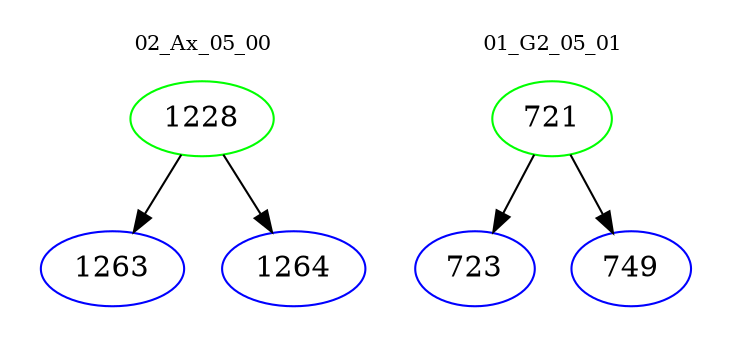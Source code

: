 digraph{
subgraph cluster_0 {
color = white
label = "02_Ax_05_00";
fontsize=10;
T0_1228 [label="1228", color="green"]
T0_1228 -> T0_1263 [color="black"]
T0_1263 [label="1263", color="blue"]
T0_1228 -> T0_1264 [color="black"]
T0_1264 [label="1264", color="blue"]
}
subgraph cluster_1 {
color = white
label = "01_G2_05_01";
fontsize=10;
T1_721 [label="721", color="green"]
T1_721 -> T1_723 [color="black"]
T1_723 [label="723", color="blue"]
T1_721 -> T1_749 [color="black"]
T1_749 [label="749", color="blue"]
}
}
